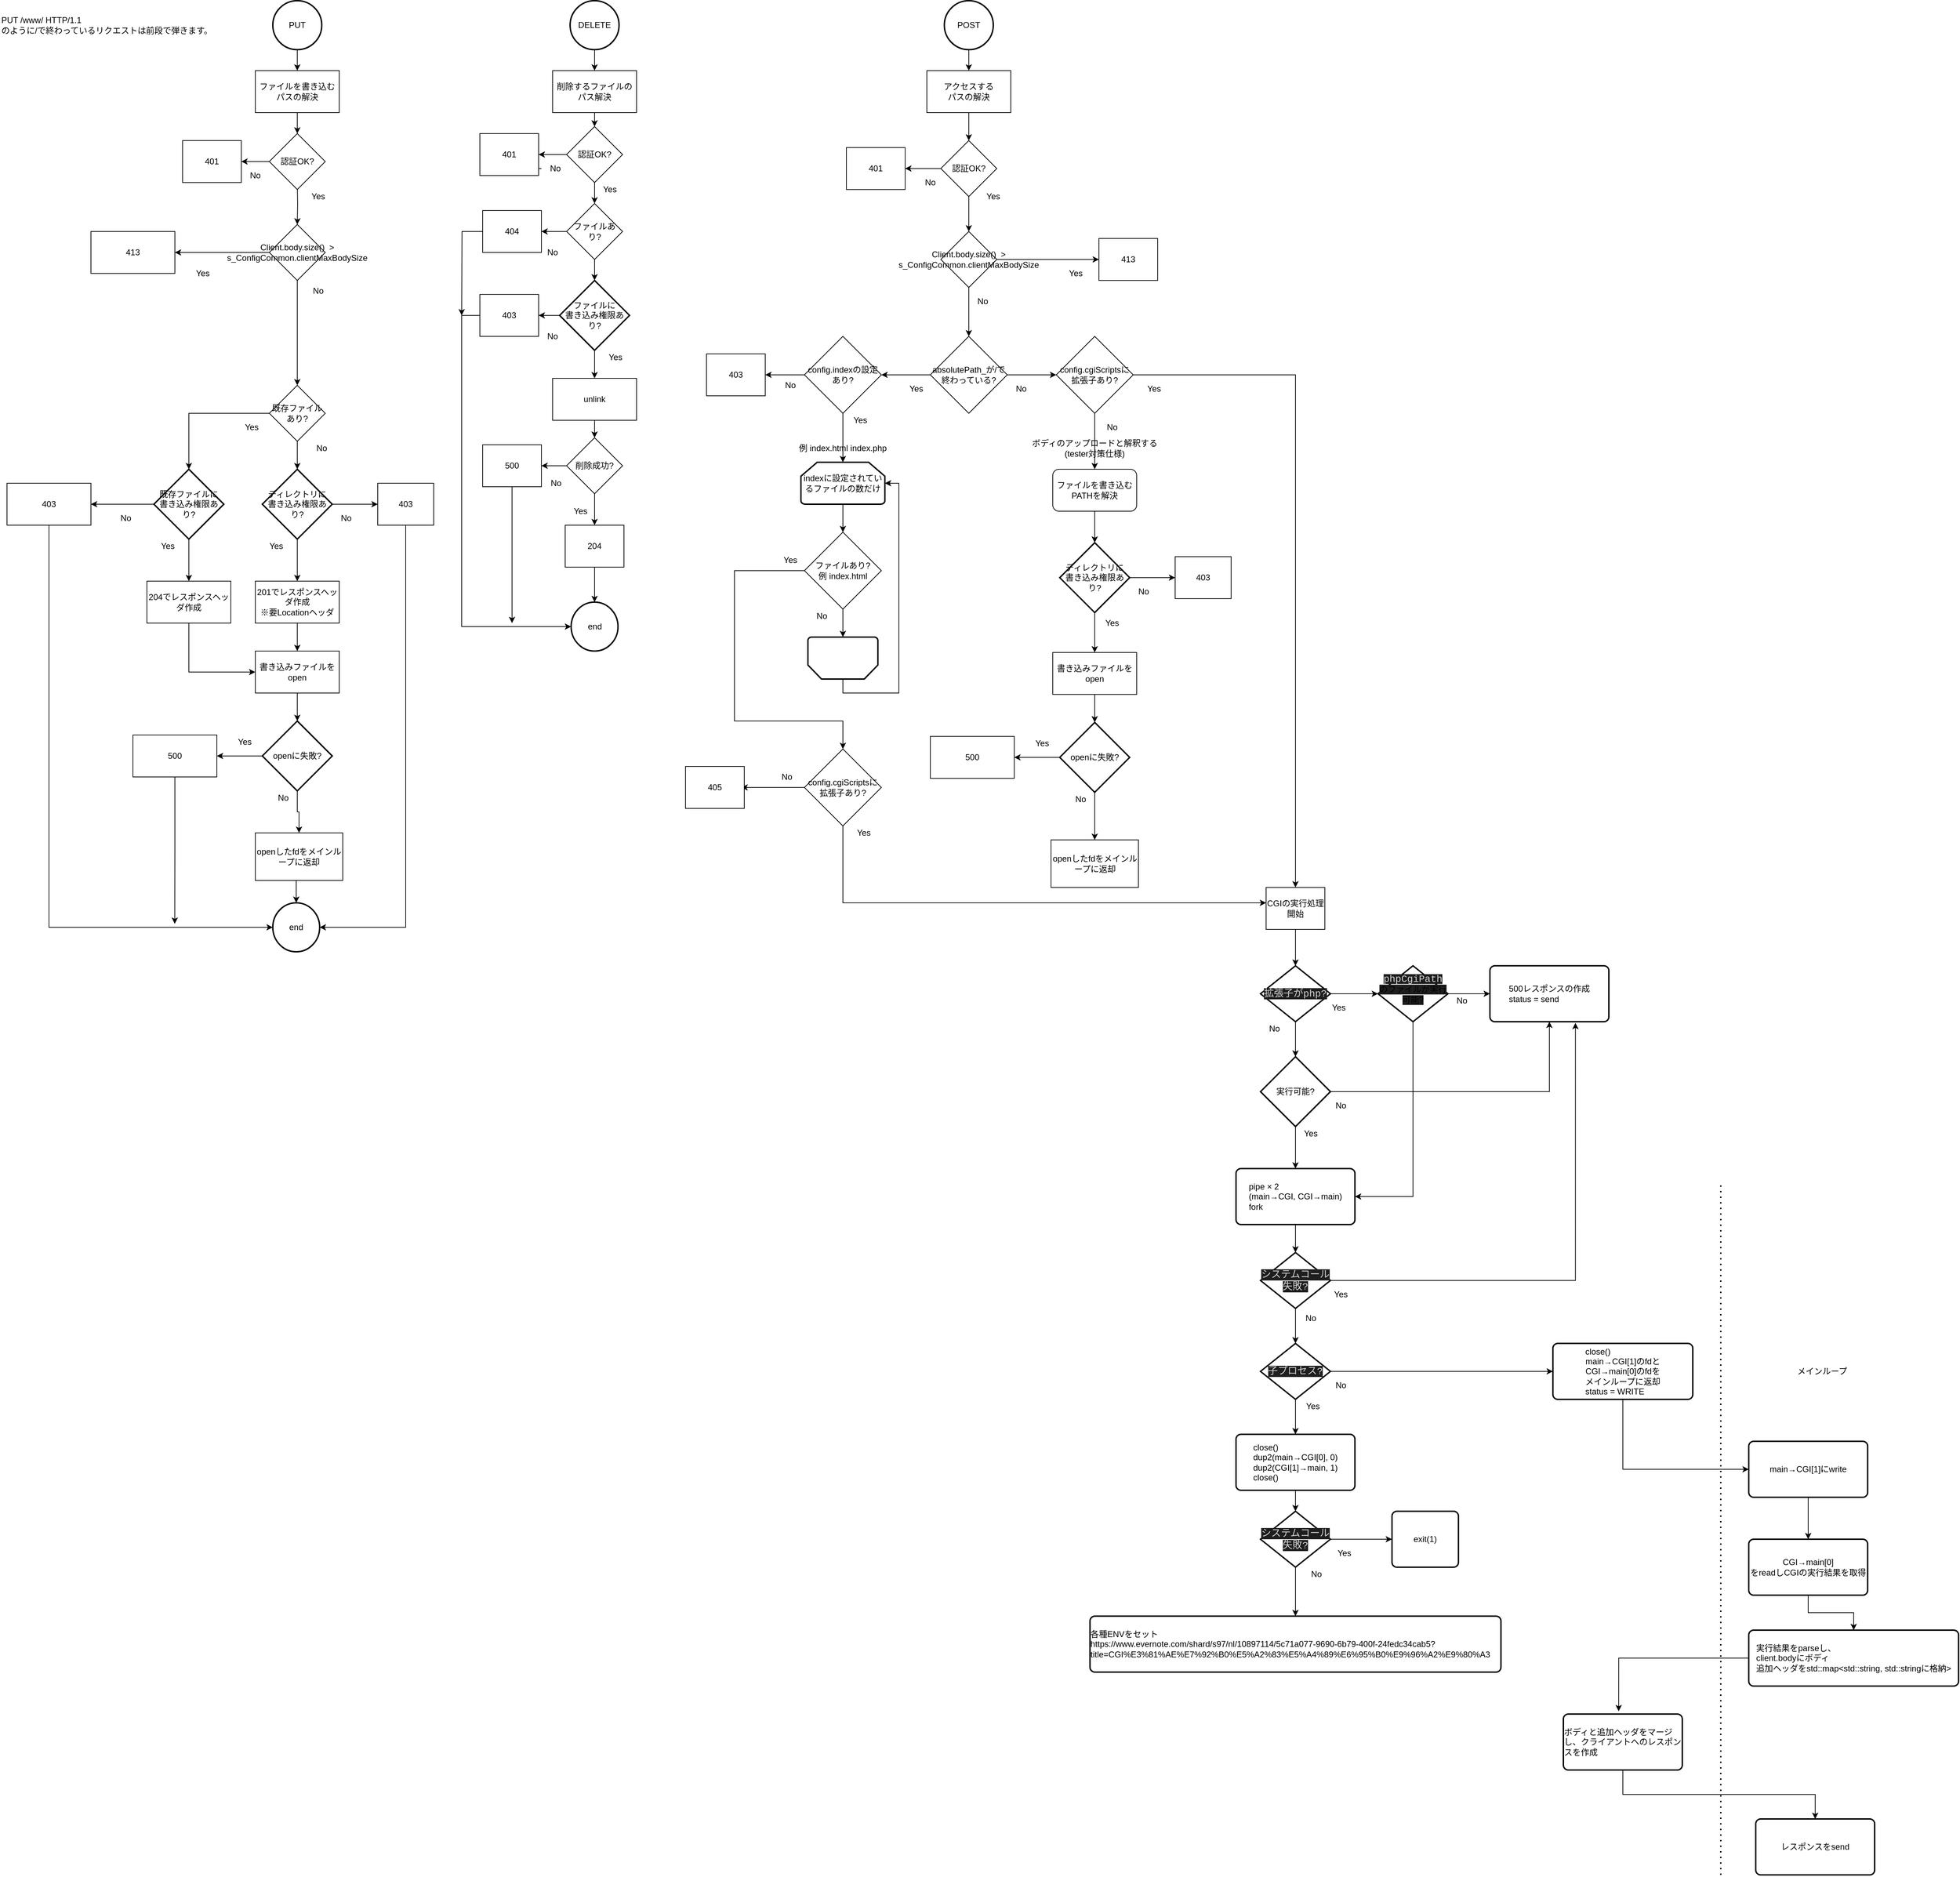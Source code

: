 <mxfile>
    <diagram id="eWRwJyF0dD2BdIuDrHBP" name="ページ1">
        <mxGraphModel dx="333" dy="596" grid="1" gridSize="10" guides="1" tooltips="1" connect="1" arrows="1" fold="1" page="1" pageScale="1" pageWidth="827" pageHeight="1169" math="0" shadow="0">
            <root>
                <mxCell id="0"/>
                <mxCell id="1" parent="0"/>
                <mxCell id="9" style="edgeStyle=orthogonalEdgeStyle;rounded=0;orthogonalLoop=1;jettySize=auto;html=1;exitX=0.5;exitY=1;exitDx=0;exitDy=0;exitPerimeter=0;entryX=0.5;entryY=0;entryDx=0;entryDy=0;" parent="1" source="3" target="4" edge="1">
                    <mxGeometry relative="1" as="geometry"/>
                </mxCell>
                <mxCell id="3" value="PUT" style="strokeWidth=2;html=1;shape=mxgraph.flowchart.start_2;whiteSpace=wrap;" parent="1" vertex="1">
                    <mxGeometry x="1270" y="10" width="70" height="70" as="geometry"/>
                </mxCell>
                <mxCell id="8" style="edgeStyle=orthogonalEdgeStyle;rounded=0;orthogonalLoop=1;jettySize=auto;html=1;exitX=0.5;exitY=1;exitDx=0;exitDy=0;entryX=0.5;entryY=0;entryDx=0;entryDy=0;" parent="1" target="229" edge="1">
                    <mxGeometry relative="1" as="geometry">
                        <mxPoint x="1305" y="270" as="sourcePoint"/>
                    </mxGeometry>
                </mxCell>
                <mxCell id="82" style="edgeStyle=orthogonalEdgeStyle;rounded=0;orthogonalLoop=1;jettySize=auto;html=1;exitX=0.5;exitY=1;exitDx=0;exitDy=0;entryX=0.5;entryY=0;entryDx=0;entryDy=0;" parent="1" source="4" target="81" edge="1">
                    <mxGeometry relative="1" as="geometry"/>
                </mxCell>
                <mxCell id="4" value="ファイルを書き込むパスの解決" style="rounded=0;whiteSpace=wrap;html=1;" parent="1" vertex="1">
                    <mxGeometry x="1245" y="110" width="120" height="60" as="geometry"/>
                </mxCell>
                <mxCell id="7" style="edgeStyle=orthogonalEdgeStyle;rounded=0;orthogonalLoop=1;jettySize=auto;html=1;exitX=0;exitY=0.5;exitDx=0;exitDy=0;" parent="1" source="5" target="6" edge="1">
                    <mxGeometry relative="1" as="geometry"/>
                </mxCell>
                <mxCell id="20" style="edgeStyle=orthogonalEdgeStyle;rounded=0;orthogonalLoop=1;jettySize=auto;html=1;exitX=0.5;exitY=1;exitDx=0;exitDy=0;entryX=0.5;entryY=0;entryDx=0;entryDy=0;" parent="1" source="5" edge="1">
                    <mxGeometry relative="1" as="geometry">
                        <mxPoint x="1305" y="680" as="targetPoint"/>
                    </mxGeometry>
                </mxCell>
                <mxCell id="5" value="既存ファイルあり?" style="rhombus;whiteSpace=wrap;html=1;" parent="1" vertex="1">
                    <mxGeometry x="1265" y="560" width="80" height="80" as="geometry"/>
                </mxCell>
                <mxCell id="13" style="edgeStyle=orthogonalEdgeStyle;rounded=0;orthogonalLoop=1;jettySize=auto;html=1;exitX=0;exitY=0.5;exitDx=0;exitDy=0;exitPerimeter=0;entryX=1;entryY=0.5;entryDx=0;entryDy=0;" parent="1" source="6" target="12" edge="1">
                    <mxGeometry relative="1" as="geometry"/>
                </mxCell>
                <mxCell id="18" style="edgeStyle=orthogonalEdgeStyle;rounded=0;orthogonalLoop=1;jettySize=auto;html=1;exitX=0.5;exitY=1;exitDx=0;exitDy=0;exitPerimeter=0;entryX=0.5;entryY=0;entryDx=0;entryDy=0;" parent="1" source="6" target="16" edge="1">
                    <mxGeometry relative="1" as="geometry"/>
                </mxCell>
                <mxCell id="6" value="既存ファイルに&lt;br&gt;書き込み権限あり?" style="strokeWidth=2;html=1;shape=mxgraph.flowchart.decision;whiteSpace=wrap;" parent="1" vertex="1">
                    <mxGeometry x="1100" y="680" width="100" height="100" as="geometry"/>
                </mxCell>
                <mxCell id="10" value="Yes" style="text;html=1;strokeColor=none;fillColor=none;align=center;verticalAlign=middle;whiteSpace=wrap;rounded=0;" parent="1" vertex="1">
                    <mxGeometry x="1220" y="610" width="40" height="20" as="geometry"/>
                </mxCell>
                <mxCell id="11" value="No" style="text;html=1;strokeColor=none;fillColor=none;align=center;verticalAlign=middle;whiteSpace=wrap;rounded=0;" parent="1" vertex="1">
                    <mxGeometry x="1040" y="740" width="40" height="20" as="geometry"/>
                </mxCell>
                <mxCell id="38" style="edgeStyle=orthogonalEdgeStyle;rounded=0;orthogonalLoop=1;jettySize=auto;html=1;exitX=0.5;exitY=1;exitDx=0;exitDy=0;entryX=0;entryY=0.5;entryDx=0;entryDy=0;entryPerimeter=0;" parent="1" source="12" target="34" edge="1">
                    <mxGeometry relative="1" as="geometry"/>
                </mxCell>
                <mxCell id="12" value="403" style="rounded=0;whiteSpace=wrap;html=1;" parent="1" vertex="1">
                    <mxGeometry x="890" y="700" width="120" height="60" as="geometry"/>
                </mxCell>
                <mxCell id="14" value="Yes" style="text;html=1;strokeColor=none;fillColor=none;align=center;verticalAlign=middle;whiteSpace=wrap;rounded=0;" parent="1" vertex="1">
                    <mxGeometry x="1100" y="780" width="40" height="20" as="geometry"/>
                </mxCell>
                <mxCell id="15" value="No" style="text;html=1;strokeColor=none;fillColor=none;align=center;verticalAlign=middle;whiteSpace=wrap;rounded=0;" parent="1" vertex="1">
                    <mxGeometry x="1320" y="640" width="40" height="20" as="geometry"/>
                </mxCell>
                <mxCell id="31" style="edgeStyle=orthogonalEdgeStyle;rounded=0;orthogonalLoop=1;jettySize=auto;html=1;exitX=0.5;exitY=1;exitDx=0;exitDy=0;entryX=0;entryY=0.5;entryDx=0;entryDy=0;" parent="1" source="16" target="29" edge="1">
                    <mxGeometry relative="1" as="geometry"/>
                </mxCell>
                <mxCell id="16" value="204でレスポンスヘッダ作成" style="rounded=0;whiteSpace=wrap;html=1;" parent="1" vertex="1">
                    <mxGeometry x="1090" y="840" width="120" height="60" as="geometry"/>
                </mxCell>
                <mxCell id="23" style="edgeStyle=orthogonalEdgeStyle;rounded=0;orthogonalLoop=1;jettySize=auto;html=1;exitX=1;exitY=0.5;exitDx=0;exitDy=0;exitPerimeter=0;entryX=0;entryY=0.5;entryDx=0;entryDy=0;" parent="1" source="21" target="22" edge="1">
                    <mxGeometry relative="1" as="geometry"/>
                </mxCell>
                <mxCell id="28" style="edgeStyle=orthogonalEdgeStyle;rounded=0;orthogonalLoop=1;jettySize=auto;html=1;exitX=0.5;exitY=1;exitDx=0;exitDy=0;exitPerimeter=0;entryX=0.5;entryY=0;entryDx=0;entryDy=0;" parent="1" source="21" target="26" edge="1">
                    <mxGeometry relative="1" as="geometry"/>
                </mxCell>
                <mxCell id="21" value="ディレクトリに&lt;br&gt;書き込み権限あり?" style="strokeWidth=2;html=1;shape=mxgraph.flowchart.decision;whiteSpace=wrap;" parent="1" vertex="1">
                    <mxGeometry x="1255" y="680" width="100" height="100" as="geometry"/>
                </mxCell>
                <mxCell id="39" style="edgeStyle=orthogonalEdgeStyle;rounded=0;orthogonalLoop=1;jettySize=auto;html=1;exitX=0.5;exitY=1;exitDx=0;exitDy=0;entryX=1;entryY=0.5;entryDx=0;entryDy=0;entryPerimeter=0;" parent="1" source="22" target="34" edge="1">
                    <mxGeometry relative="1" as="geometry"/>
                </mxCell>
                <mxCell id="22" value="403" style="rounded=0;whiteSpace=wrap;html=1;" parent="1" vertex="1">
                    <mxGeometry x="1420" y="700" width="80" height="60" as="geometry"/>
                </mxCell>
                <mxCell id="24" value="No" style="text;html=1;strokeColor=none;fillColor=none;align=center;verticalAlign=middle;whiteSpace=wrap;rounded=0;" parent="1" vertex="1">
                    <mxGeometry x="1355" y="740" width="40" height="20" as="geometry"/>
                </mxCell>
                <mxCell id="25" value="Yes" style="text;html=1;strokeColor=none;fillColor=none;align=center;verticalAlign=middle;whiteSpace=wrap;rounded=0;" parent="1" vertex="1">
                    <mxGeometry x="1255" y="780" width="40" height="20" as="geometry"/>
                </mxCell>
                <mxCell id="30" style="edgeStyle=orthogonalEdgeStyle;rounded=0;orthogonalLoop=1;jettySize=auto;html=1;exitX=0.5;exitY=1;exitDx=0;exitDy=0;entryX=0.5;entryY=0;entryDx=0;entryDy=0;" parent="1" source="26" target="29" edge="1">
                    <mxGeometry relative="1" as="geometry"/>
                </mxCell>
                <mxCell id="26" value="201でレスポンスヘッダ作成&lt;br&gt;※要Locationヘッダ" style="rounded=0;whiteSpace=wrap;html=1;" parent="1" vertex="1">
                    <mxGeometry x="1245" y="840" width="120" height="60" as="geometry"/>
                </mxCell>
                <mxCell id="41" style="edgeStyle=orthogonalEdgeStyle;rounded=0;orthogonalLoop=1;jettySize=auto;html=1;exitX=0.5;exitY=1;exitDx=0;exitDy=0;entryX=0.5;entryY=0;entryDx=0;entryDy=0;entryPerimeter=0;" parent="1" source="29" target="40" edge="1">
                    <mxGeometry relative="1" as="geometry"/>
                </mxCell>
                <mxCell id="29" value="書き込みファイルをopen" style="rounded=0;whiteSpace=wrap;html=1;" parent="1" vertex="1">
                    <mxGeometry x="1245" y="940" width="120" height="60" as="geometry"/>
                </mxCell>
                <mxCell id="37" style="edgeStyle=orthogonalEdgeStyle;rounded=0;orthogonalLoop=1;jettySize=auto;html=1;exitX=0.5;exitY=1;exitDx=0;exitDy=0;entryX=0.5;entryY=0;entryDx=0;entryDy=0;entryPerimeter=0;" parent="1" source="32" target="34" edge="1">
                    <mxGeometry relative="1" as="geometry"/>
                </mxCell>
                <mxCell id="32" value="openしたfdをメインループに返却" style="rounded=0;whiteSpace=wrap;html=1;" parent="1" vertex="1">
                    <mxGeometry x="1245" y="1200" width="125" height="68" as="geometry"/>
                </mxCell>
                <mxCell id="34" value="end" style="strokeWidth=2;html=1;shape=mxgraph.flowchart.start_2;whiteSpace=wrap;" parent="1" vertex="1">
                    <mxGeometry x="1270" y="1300" width="67" height="70" as="geometry"/>
                </mxCell>
                <mxCell id="44" style="edgeStyle=orthogonalEdgeStyle;rounded=0;orthogonalLoop=1;jettySize=auto;html=1;exitX=0;exitY=0.5;exitDx=0;exitDy=0;exitPerimeter=0;entryX=1;entryY=0.5;entryDx=0;entryDy=0;" parent="1" source="40" target="43" edge="1">
                    <mxGeometry relative="1" as="geometry"/>
                </mxCell>
                <mxCell id="46" style="edgeStyle=orthogonalEdgeStyle;rounded=0;orthogonalLoop=1;jettySize=auto;html=1;exitX=0.5;exitY=1;exitDx=0;exitDy=0;exitPerimeter=0;entryX=0.5;entryY=0;entryDx=0;entryDy=0;" parent="1" source="40" target="32" edge="1">
                    <mxGeometry relative="1" as="geometry"/>
                </mxCell>
                <mxCell id="40" value="openに失敗?" style="strokeWidth=2;html=1;shape=mxgraph.flowchart.decision;whiteSpace=wrap;" parent="1" vertex="1">
                    <mxGeometry x="1255" y="1040" width="100" height="100" as="geometry"/>
                </mxCell>
                <mxCell id="42" value="Yes" style="text;html=1;strokeColor=none;fillColor=none;align=center;verticalAlign=middle;whiteSpace=wrap;rounded=0;" parent="1" vertex="1">
                    <mxGeometry x="1210" y="1060" width="40" height="20" as="geometry"/>
                </mxCell>
                <mxCell id="45" style="edgeStyle=orthogonalEdgeStyle;rounded=0;orthogonalLoop=1;jettySize=auto;html=1;exitX=0.5;exitY=1;exitDx=0;exitDy=0;" parent="1" source="43" edge="1">
                    <mxGeometry relative="1" as="geometry">
                        <mxPoint x="1129.833" y="1330" as="targetPoint"/>
                    </mxGeometry>
                </mxCell>
                <mxCell id="43" value="500" style="rounded=0;whiteSpace=wrap;html=1;" parent="1" vertex="1">
                    <mxGeometry x="1070" y="1060" width="120" height="60" as="geometry"/>
                </mxCell>
                <mxCell id="47" value="No" style="text;html=1;strokeColor=none;fillColor=none;align=center;verticalAlign=middle;whiteSpace=wrap;rounded=0;" parent="1" vertex="1">
                    <mxGeometry x="1265" y="1140" width="40" height="20" as="geometry"/>
                </mxCell>
                <mxCell id="48" value="PUT /www/ HTTP/1.1&lt;br&gt;のように/で終わっているリクエストは前段で弾きます。" style="text;html=1;strokeColor=none;fillColor=none;align=left;verticalAlign=middle;whiteSpace=wrap;rounded=0;" parent="1" vertex="1">
                    <mxGeometry x="880" y="10" width="320" height="70" as="geometry"/>
                </mxCell>
                <mxCell id="51" style="edgeStyle=orthogonalEdgeStyle;rounded=0;orthogonalLoop=1;jettySize=auto;html=1;exitX=0.5;exitY=1;exitDx=0;exitDy=0;exitPerimeter=0;entryX=0.5;entryY=0;entryDx=0;entryDy=0;" parent="1" source="49" target="50" edge="1">
                    <mxGeometry relative="1" as="geometry"/>
                </mxCell>
                <mxCell id="49" value="DELETE" style="strokeWidth=2;html=1;shape=mxgraph.flowchart.start_2;whiteSpace=wrap;" parent="1" vertex="1">
                    <mxGeometry x="1695" y="10" width="70" height="70" as="geometry"/>
                </mxCell>
                <mxCell id="56" style="edgeStyle=orthogonalEdgeStyle;rounded=0;orthogonalLoop=1;jettySize=auto;html=1;exitX=0.5;exitY=1;exitDx=0;exitDy=0;entryX=0.5;entryY=0;entryDx=0;entryDy=0;" parent="1" target="52" edge="1">
                    <mxGeometry relative="1" as="geometry">
                        <mxPoint x="1730" y="270" as="sourcePoint"/>
                    </mxGeometry>
                </mxCell>
                <mxCell id="86" style="edgeStyle=orthogonalEdgeStyle;rounded=0;orthogonalLoop=1;jettySize=auto;html=1;exitX=0.5;exitY=1;exitDx=0;exitDy=0;entryX=0.5;entryY=0;entryDx=0;entryDy=0;" parent="1" source="50" target="84" edge="1">
                    <mxGeometry relative="1" as="geometry"/>
                </mxCell>
                <mxCell id="50" value="削除するファイルのパス解決" style="rounded=0;whiteSpace=wrap;html=1;" parent="1" vertex="1">
                    <mxGeometry x="1670" y="110" width="120" height="60" as="geometry"/>
                </mxCell>
                <mxCell id="55" style="edgeStyle=orthogonalEdgeStyle;rounded=0;orthogonalLoop=1;jettySize=auto;html=1;exitX=0;exitY=0.5;exitDx=0;exitDy=0;entryX=1;entryY=0.5;entryDx=0;entryDy=0;" parent="1" source="52" target="54" edge="1">
                    <mxGeometry relative="1" as="geometry"/>
                </mxCell>
                <mxCell id="61" style="edgeStyle=orthogonalEdgeStyle;rounded=0;orthogonalLoop=1;jettySize=auto;html=1;exitX=0.5;exitY=1;exitDx=0;exitDy=0;entryX=0.5;entryY=0;entryDx=0;entryDy=0;entryPerimeter=0;" parent="1" source="52" target="57" edge="1">
                    <mxGeometry relative="1" as="geometry"/>
                </mxCell>
                <mxCell id="52" value="ファイルあり?" style="rhombus;whiteSpace=wrap;html=1;" parent="1" vertex="1">
                    <mxGeometry x="1690" y="300" width="80" height="80" as="geometry"/>
                </mxCell>
                <mxCell id="53" value="No" style="text;html=1;strokeColor=none;fillColor=none;align=center;verticalAlign=middle;whiteSpace=wrap;rounded=0;" parent="1" vertex="1">
                    <mxGeometry x="1650" y="360" width="40" height="20" as="geometry"/>
                </mxCell>
                <mxCell id="80" style="edgeStyle=orthogonalEdgeStyle;rounded=0;orthogonalLoop=1;jettySize=auto;html=1;exitX=0;exitY=0.5;exitDx=0;exitDy=0;" parent="1" source="54" edge="1">
                    <mxGeometry relative="1" as="geometry">
                        <mxPoint x="1540" y="460" as="targetPoint"/>
                    </mxGeometry>
                </mxCell>
                <mxCell id="54" value="404" style="rounded=0;whiteSpace=wrap;html=1;" parent="1" vertex="1">
                    <mxGeometry x="1570" y="310" width="84" height="60" as="geometry"/>
                </mxCell>
                <mxCell id="60" style="edgeStyle=orthogonalEdgeStyle;rounded=0;orthogonalLoop=1;jettySize=auto;html=1;exitX=0;exitY=0.5;exitDx=0;exitDy=0;exitPerimeter=0;entryX=1;entryY=0.5;entryDx=0;entryDy=0;" parent="1" source="57" target="59" edge="1">
                    <mxGeometry relative="1" as="geometry"/>
                </mxCell>
                <mxCell id="63" style="edgeStyle=orthogonalEdgeStyle;rounded=0;orthogonalLoop=1;jettySize=auto;html=1;exitX=0.5;exitY=1;exitDx=0;exitDy=0;exitPerimeter=0;entryX=0.5;entryY=0;entryDx=0;entryDy=0;" parent="1" source="57" target="62" edge="1">
                    <mxGeometry relative="1" as="geometry"/>
                </mxCell>
                <mxCell id="57" value="ファイルに&lt;br&gt;書き込み権限あり?" style="strokeWidth=2;html=1;shape=mxgraph.flowchart.decision;whiteSpace=wrap;" parent="1" vertex="1">
                    <mxGeometry x="1680" y="410" width="100" height="100" as="geometry"/>
                </mxCell>
                <mxCell id="58" value="No" style="text;html=1;strokeColor=none;fillColor=none;align=center;verticalAlign=middle;whiteSpace=wrap;rounded=0;" parent="1" vertex="1">
                    <mxGeometry x="1650" y="480" width="40" height="20" as="geometry"/>
                </mxCell>
                <mxCell id="77" style="edgeStyle=orthogonalEdgeStyle;rounded=0;orthogonalLoop=1;jettySize=auto;html=1;exitX=0;exitY=0.5;exitDx=0;exitDy=0;entryX=0;entryY=0.5;entryDx=0;entryDy=0;entryPerimeter=0;" parent="1" source="59" target="76" edge="1">
                    <mxGeometry relative="1" as="geometry">
                        <Array as="points">
                            <mxPoint x="1540" y="460"/>
                            <mxPoint x="1540" y="905"/>
                        </Array>
                    </mxGeometry>
                </mxCell>
                <mxCell id="59" value="403" style="rounded=0;whiteSpace=wrap;html=1;" parent="1" vertex="1">
                    <mxGeometry x="1566" y="430" width="84" height="60" as="geometry"/>
                </mxCell>
                <mxCell id="71" style="edgeStyle=orthogonalEdgeStyle;rounded=0;orthogonalLoop=1;jettySize=auto;html=1;exitX=0.5;exitY=1;exitDx=0;exitDy=0;entryX=0.5;entryY=0;entryDx=0;entryDy=0;" parent="1" source="62" target="64" edge="1">
                    <mxGeometry relative="1" as="geometry"/>
                </mxCell>
                <mxCell id="62" value="unlink" style="rounded=0;whiteSpace=wrap;html=1;" parent="1" vertex="1">
                    <mxGeometry x="1670" y="550" width="120" height="60" as="geometry"/>
                </mxCell>
                <mxCell id="73" style="edgeStyle=orthogonalEdgeStyle;rounded=0;orthogonalLoop=1;jettySize=auto;html=1;exitX=0.5;exitY=1;exitDx=0;exitDy=0;entryX=0.5;entryY=0;entryDx=0;entryDy=0;" parent="1" source="64" target="72" edge="1">
                    <mxGeometry relative="1" as="geometry"/>
                </mxCell>
                <mxCell id="75" style="edgeStyle=orthogonalEdgeStyle;rounded=0;orthogonalLoop=1;jettySize=auto;html=1;exitX=0;exitY=0.5;exitDx=0;exitDy=0;entryX=1;entryY=0.5;entryDx=0;entryDy=0;" parent="1" source="64" target="67" edge="1">
                    <mxGeometry relative="1" as="geometry"/>
                </mxCell>
                <mxCell id="64" value="削除成功?" style="rhombus;whiteSpace=wrap;html=1;" parent="1" vertex="1">
                    <mxGeometry x="1690" y="635" width="80" height="80" as="geometry"/>
                </mxCell>
                <mxCell id="65" value="Yes" style="text;html=1;strokeColor=none;fillColor=none;align=center;verticalAlign=middle;whiteSpace=wrap;rounded=0;" parent="1" vertex="1">
                    <mxGeometry x="1690" y="730" width="40" height="20" as="geometry"/>
                </mxCell>
                <mxCell id="66" value="No" style="text;html=1;strokeColor=none;fillColor=none;align=center;verticalAlign=middle;whiteSpace=wrap;rounded=0;" parent="1" vertex="1">
                    <mxGeometry x="1655" y="690" width="40" height="20" as="geometry"/>
                </mxCell>
                <mxCell id="78" style="edgeStyle=orthogonalEdgeStyle;rounded=0;orthogonalLoop=1;jettySize=auto;html=1;exitX=0.5;exitY=1;exitDx=0;exitDy=0;" parent="1" source="67" edge="1">
                    <mxGeometry relative="1" as="geometry">
                        <mxPoint x="1612" y="900" as="targetPoint"/>
                    </mxGeometry>
                </mxCell>
                <mxCell id="67" value="500" style="rounded=0;whiteSpace=wrap;html=1;" parent="1" vertex="1">
                    <mxGeometry x="1570" y="645" width="84" height="60" as="geometry"/>
                </mxCell>
                <mxCell id="79" style="edgeStyle=orthogonalEdgeStyle;rounded=0;orthogonalLoop=1;jettySize=auto;html=1;exitX=0.5;exitY=1;exitDx=0;exitDy=0;entryX=0.5;entryY=0;entryDx=0;entryDy=0;entryPerimeter=0;" parent="1" source="72" target="76" edge="1">
                    <mxGeometry relative="1" as="geometry"/>
                </mxCell>
                <mxCell id="72" value="204" style="rounded=0;whiteSpace=wrap;html=1;" parent="1" vertex="1">
                    <mxGeometry x="1688" y="760" width="84" height="60" as="geometry"/>
                </mxCell>
                <mxCell id="76" value="end" style="strokeWidth=2;html=1;shape=mxgraph.flowchart.start_2;whiteSpace=wrap;" parent="1" vertex="1">
                    <mxGeometry x="1696.5" y="870" width="67" height="70" as="geometry"/>
                </mxCell>
                <mxCell id="93" style="edgeStyle=orthogonalEdgeStyle;rounded=0;orthogonalLoop=1;jettySize=auto;html=1;exitX=0;exitY=0.5;exitDx=0;exitDy=0;entryX=1;entryY=0.5;entryDx=0;entryDy=0;" parent="1" source="81" target="92" edge="1">
                    <mxGeometry relative="1" as="geometry"/>
                </mxCell>
                <mxCell id="81" value="認証OK?" style="rhombus;whiteSpace=wrap;html=1;" parent="1" vertex="1">
                    <mxGeometry x="1265" y="200" width="80" height="80" as="geometry"/>
                </mxCell>
                <mxCell id="83" value="Yes" style="text;html=1;strokeColor=none;fillColor=none;align=center;verticalAlign=middle;whiteSpace=wrap;rounded=0;" parent="1" vertex="1">
                    <mxGeometry x="1315" y="280" width="40" height="20" as="geometry"/>
                </mxCell>
                <mxCell id="91" style="edgeStyle=orthogonalEdgeStyle;rounded=0;orthogonalLoop=1;jettySize=auto;html=1;exitX=0;exitY=0.5;exitDx=0;exitDy=0;entryX=1;entryY=0.5;entryDx=0;entryDy=0;" parent="1" source="84" target="90" edge="1">
                    <mxGeometry relative="1" as="geometry"/>
                </mxCell>
                <mxCell id="84" value="認証OK?" style="rhombus;whiteSpace=wrap;html=1;" parent="1" vertex="1">
                    <mxGeometry x="1690" y="190" width="80" height="80" as="geometry"/>
                </mxCell>
                <mxCell id="87" value="Yes" style="text;html=1;strokeColor=none;fillColor=none;align=center;verticalAlign=middle;whiteSpace=wrap;rounded=0;" parent="1" vertex="1">
                    <mxGeometry x="1732" y="270" width="40" height="20" as="geometry"/>
                </mxCell>
                <mxCell id="88" value="No" style="text;html=1;strokeColor=none;fillColor=none;align=center;verticalAlign=middle;whiteSpace=wrap;rounded=0;" parent="1" vertex="1">
                    <mxGeometry x="1225" y="250" width="40" height="20" as="geometry"/>
                </mxCell>
                <mxCell id="107" value="" style="edgeStyle=orthogonalEdgeStyle;rounded=0;orthogonalLoop=1;jettySize=auto;html=1;" parent="1" source="89" target="90" edge="1">
                    <mxGeometry relative="1" as="geometry"/>
                </mxCell>
                <mxCell id="89" value="No" style="text;html=1;strokeColor=none;fillColor=none;align=center;verticalAlign=middle;whiteSpace=wrap;rounded=0;" parent="1" vertex="1">
                    <mxGeometry x="1654" y="240" width="40" height="20" as="geometry"/>
                </mxCell>
                <mxCell id="90" value="401" style="rounded=0;whiteSpace=wrap;html=1;" parent="1" vertex="1">
                    <mxGeometry x="1566" y="200" width="84" height="60" as="geometry"/>
                </mxCell>
                <mxCell id="92" value="401" style="rounded=0;whiteSpace=wrap;html=1;" parent="1" vertex="1">
                    <mxGeometry x="1141" y="210" width="84" height="60" as="geometry"/>
                </mxCell>
                <mxCell id="97" style="edgeStyle=orthogonalEdgeStyle;rounded=0;orthogonalLoop=1;jettySize=auto;html=1;exitX=0.5;exitY=1;exitDx=0;exitDy=0;exitPerimeter=0;" parent="1" source="94" edge="1">
                    <mxGeometry relative="1" as="geometry">
                        <mxPoint x="2265" y="110" as="targetPoint"/>
                    </mxGeometry>
                </mxCell>
                <mxCell id="94" value="POST" style="strokeWidth=2;html=1;shape=mxgraph.flowchart.start_2;whiteSpace=wrap;" parent="1" vertex="1">
                    <mxGeometry x="2230" y="10" width="70" height="70" as="geometry"/>
                </mxCell>
                <mxCell id="115" style="edgeStyle=orthogonalEdgeStyle;rounded=0;orthogonalLoop=1;jettySize=auto;html=1;exitX=0;exitY=0.5;exitDx=0;exitDy=0;entryX=1;entryY=0.5;entryDx=0;entryDy=0;" parent="1" source="96" target="113" edge="1">
                    <mxGeometry relative="1" as="geometry"/>
                </mxCell>
                <mxCell id="144" style="edgeStyle=orthogonalEdgeStyle;rounded=0;orthogonalLoop=1;jettySize=auto;html=1;exitX=1;exitY=0.5;exitDx=0;exitDy=0;entryX=0;entryY=0.5;entryDx=0;entryDy=0;" parent="1" source="96" target="143" edge="1">
                    <mxGeometry relative="1" as="geometry"/>
                </mxCell>
                <mxCell id="96" value="absolutePath_が/で終わっている?" style="rhombus;whiteSpace=wrap;html=1;" parent="1" vertex="1">
                    <mxGeometry x="2210" y="490" width="110" height="110" as="geometry"/>
                </mxCell>
                <mxCell id="98" value="Yes" style="text;html=1;strokeColor=none;fillColor=none;align=center;verticalAlign=middle;whiteSpace=wrap;rounded=0;" parent="1" vertex="1">
                    <mxGeometry x="2170" y="555" width="40" height="20" as="geometry"/>
                </mxCell>
                <mxCell id="104" style="edgeStyle=orthogonalEdgeStyle;rounded=0;orthogonalLoop=1;jettySize=auto;html=1;exitX=0.5;exitY=1;exitDx=0;exitDy=0;entryX=0.5;entryY=0;entryDx=0;entryDy=0;" parent="1" source="102" target="103" edge="1">
                    <mxGeometry relative="1" as="geometry"/>
                </mxCell>
                <mxCell id="102" value="アクセスする&lt;br&gt;パスの解決" style="rounded=0;whiteSpace=wrap;html=1;" parent="1" vertex="1">
                    <mxGeometry x="2205" y="110" width="120" height="60" as="geometry"/>
                </mxCell>
                <mxCell id="109" style="edgeStyle=orthogonalEdgeStyle;rounded=0;orthogonalLoop=1;jettySize=auto;html=1;exitX=0;exitY=0.5;exitDx=0;exitDy=0;entryX=1;entryY=0.5;entryDx=0;entryDy=0;" parent="1" source="103" target="108" edge="1">
                    <mxGeometry relative="1" as="geometry"/>
                </mxCell>
                <mxCell id="110" style="edgeStyle=orthogonalEdgeStyle;rounded=0;orthogonalLoop=1;jettySize=auto;html=1;exitX=0.5;exitY=1;exitDx=0;exitDy=0;entryX=0.5;entryY=0;entryDx=0;entryDy=0;" parent="1" source="235" target="96" edge="1">
                    <mxGeometry relative="1" as="geometry"/>
                </mxCell>
                <mxCell id="103" value="認証OK?" style="rhombus;whiteSpace=wrap;html=1;" parent="1" vertex="1">
                    <mxGeometry x="2225" y="210" width="80" height="80" as="geometry"/>
                </mxCell>
                <mxCell id="105" value="Yes" style="text;html=1;strokeColor=none;fillColor=none;align=center;verticalAlign=middle;whiteSpace=wrap;rounded=0;" parent="1" vertex="1">
                    <mxGeometry x="2280" y="280" width="40" height="20" as="geometry"/>
                </mxCell>
                <mxCell id="106" value="No" style="text;html=1;strokeColor=none;fillColor=none;align=center;verticalAlign=middle;whiteSpace=wrap;rounded=0;" parent="1" vertex="1">
                    <mxGeometry x="2190" y="260" width="40" height="20" as="geometry"/>
                </mxCell>
                <mxCell id="108" value="401" style="rounded=0;whiteSpace=wrap;html=1;" parent="1" vertex="1">
                    <mxGeometry x="2090" y="220" width="84" height="60" as="geometry"/>
                </mxCell>
                <mxCell id="128" style="edgeStyle=orthogonalEdgeStyle;rounded=0;orthogonalLoop=1;jettySize=auto;html=1;exitX=0;exitY=0.5;exitDx=0;exitDy=0;entryX=0.5;entryY=0;entryDx=0;entryDy=0;" parent="1" source="111" target="129" edge="1">
                    <mxGeometry relative="1" as="geometry">
                        <Array as="points">
                            <mxPoint x="1930" y="825"/>
                            <mxPoint x="1930" y="1040"/>
                            <mxPoint x="2085" y="1040"/>
                        </Array>
                    </mxGeometry>
                </mxCell>
                <mxCell id="139" style="edgeStyle=orthogonalEdgeStyle;rounded=0;orthogonalLoop=1;jettySize=auto;html=1;exitX=0.5;exitY=1;exitDx=0;exitDy=0;entryX=0.5;entryY=1;entryDx=0;entryDy=0;entryPerimeter=0;" parent="1" source="111" target="138" edge="1">
                    <mxGeometry relative="1" as="geometry"/>
                </mxCell>
                <mxCell id="111" value="ファイルあり?&lt;br&gt;例 index.html" style="rhombus;whiteSpace=wrap;html=1;" parent="1" vertex="1">
                    <mxGeometry x="2030" y="770" width="110" height="110" as="geometry"/>
                </mxCell>
                <mxCell id="119" style="edgeStyle=orthogonalEdgeStyle;rounded=0;orthogonalLoop=1;jettySize=auto;html=1;exitX=0;exitY=0.5;exitDx=0;exitDy=0;entryX=1;entryY=0.5;entryDx=0;entryDy=0;" parent="1" source="113" target="116" edge="1">
                    <mxGeometry relative="1" as="geometry"/>
                </mxCell>
                <mxCell id="123" style="edgeStyle=orthogonalEdgeStyle;rounded=0;orthogonalLoop=1;jettySize=auto;html=1;exitX=0.5;exitY=1;exitDx=0;exitDy=0;" parent="1" source="113" edge="1">
                    <mxGeometry relative="1" as="geometry">
                        <mxPoint x="2085" y="670" as="targetPoint"/>
                    </mxGeometry>
                </mxCell>
                <mxCell id="113" value="config.indexの設定あり?" style="rhombus;whiteSpace=wrap;html=1;" parent="1" vertex="1">
                    <mxGeometry x="2030" y="490" width="110" height="110" as="geometry"/>
                </mxCell>
                <mxCell id="116" value="403" style="rounded=0;whiteSpace=wrap;html=1;" parent="1" vertex="1">
                    <mxGeometry x="1890" y="515" width="84" height="60" as="geometry"/>
                </mxCell>
                <mxCell id="118" value="No" style="text;html=1;strokeColor=none;fillColor=none;align=center;verticalAlign=middle;whiteSpace=wrap;rounded=0;" parent="1" vertex="1">
                    <mxGeometry x="1990" y="550" width="40" height="20" as="geometry"/>
                </mxCell>
                <mxCell id="121" value="Yes" style="text;html=1;strokeColor=none;fillColor=none;align=center;verticalAlign=middle;whiteSpace=wrap;rounded=0;" parent="1" vertex="1">
                    <mxGeometry x="2090" y="600" width="40" height="20" as="geometry"/>
                </mxCell>
                <mxCell id="122" value="Yes" style="text;html=1;strokeColor=none;fillColor=none;align=center;verticalAlign=middle;whiteSpace=wrap;rounded=0;" parent="1" vertex="1">
                    <mxGeometry x="1740" y="510" width="40" height="20" as="geometry"/>
                </mxCell>
                <mxCell id="125" style="edgeStyle=orthogonalEdgeStyle;rounded=0;orthogonalLoop=1;jettySize=auto;html=1;exitX=0.5;exitY=1;exitDx=0;exitDy=0;exitPerimeter=0;" parent="1" source="124" target="111" edge="1">
                    <mxGeometry relative="1" as="geometry"/>
                </mxCell>
                <mxCell id="124" value="indexに設定されているファイルの数だけ" style="strokeWidth=2;html=1;shape=mxgraph.flowchart.loop_limit;whiteSpace=wrap;" parent="1" vertex="1">
                    <mxGeometry x="2025" y="670" width="120" height="60" as="geometry"/>
                </mxCell>
                <mxCell id="126" value="例 index.html index.php" style="text;html=1;strokeColor=none;fillColor=none;align=center;verticalAlign=middle;whiteSpace=wrap;rounded=0;" parent="1" vertex="1">
                    <mxGeometry x="1995" y="640" width="180" height="20" as="geometry"/>
                </mxCell>
                <mxCell id="127" value="No" style="text;html=1;strokeColor=none;fillColor=none;align=center;verticalAlign=middle;whiteSpace=wrap;rounded=0;" parent="1" vertex="1">
                    <mxGeometry x="2035" y="880" width="40" height="20" as="geometry"/>
                </mxCell>
                <mxCell id="132" style="edgeStyle=orthogonalEdgeStyle;rounded=0;orthogonalLoop=1;jettySize=auto;html=1;exitX=0;exitY=0.5;exitDx=0;exitDy=0;" parent="1" source="129" edge="1">
                    <mxGeometry relative="1" as="geometry">
                        <mxPoint x="1940" y="1135" as="targetPoint"/>
                    </mxGeometry>
                </mxCell>
                <mxCell id="167" style="edgeStyle=orthogonalEdgeStyle;rounded=0;orthogonalLoop=1;jettySize=auto;html=1;exitX=0.5;exitY=1;exitDx=0;exitDy=0;entryX=0;entryY=0.367;entryDx=0;entryDy=0;entryPerimeter=0;" parent="1" source="129" target="135" edge="1">
                    <mxGeometry relative="1" as="geometry">
                        <Array as="points">
                            <mxPoint x="2085" y="1300"/>
                        </Array>
                    </mxGeometry>
                </mxCell>
                <mxCell id="129" value="config.cgiScriptsに拡張子あり?" style="rhombus;whiteSpace=wrap;html=1;" parent="1" vertex="1">
                    <mxGeometry x="2030" y="1080" width="110" height="110" as="geometry"/>
                </mxCell>
                <mxCell id="131" value="No" style="text;html=1;strokeColor=none;fillColor=none;align=center;verticalAlign=middle;whiteSpace=wrap;rounded=0;" parent="1" vertex="1">
                    <mxGeometry x="1985" y="1110" width="40" height="20" as="geometry"/>
                </mxCell>
                <mxCell id="133" value="405" style="rounded=0;whiteSpace=wrap;html=1;" parent="1" vertex="1">
                    <mxGeometry x="1860" y="1105" width="84" height="60" as="geometry"/>
                </mxCell>
                <mxCell id="134" value="Yes" style="text;html=1;strokeColor=none;fillColor=none;align=center;verticalAlign=middle;whiteSpace=wrap;rounded=0;" parent="1" vertex="1">
                    <mxGeometry x="2095" y="1190" width="40" height="20" as="geometry"/>
                </mxCell>
                <mxCell id="178" style="edgeStyle=orthogonalEdgeStyle;rounded=0;orthogonalLoop=1;jettySize=auto;html=1;exitX=0.5;exitY=1;exitDx=0;exitDy=0;entryX=0.5;entryY=0;entryDx=0;entryDy=0;entryPerimeter=0;" parent="1" source="135" target="176" edge="1">
                    <mxGeometry relative="1" as="geometry"/>
                </mxCell>
                <mxCell id="135" value="CGIの実行処理開始" style="rounded=0;whiteSpace=wrap;html=1;" parent="1" vertex="1">
                    <mxGeometry x="2690" y="1278" width="84" height="60" as="geometry"/>
                </mxCell>
                <mxCell id="140" style="edgeStyle=orthogonalEdgeStyle;rounded=0;orthogonalLoop=1;jettySize=auto;html=1;exitX=0.5;exitY=0;exitDx=0;exitDy=0;exitPerimeter=0;entryX=1;entryY=0.5;entryDx=0;entryDy=0;entryPerimeter=0;" parent="1" source="138" target="124" edge="1">
                    <mxGeometry relative="1" as="geometry">
                        <Array as="points">
                            <mxPoint x="2085" y="1000"/>
                            <mxPoint x="2165" y="1000"/>
                            <mxPoint x="2165" y="700"/>
                        </Array>
                    </mxGeometry>
                </mxCell>
                <mxCell id="138" value="" style="strokeWidth=2;html=1;shape=mxgraph.flowchart.loop_limit;whiteSpace=wrap;rotation=-180;" parent="1" vertex="1">
                    <mxGeometry x="2035" y="920" width="100" height="60" as="geometry"/>
                </mxCell>
                <mxCell id="141" value="Yes" style="text;html=1;strokeColor=none;fillColor=none;align=center;verticalAlign=middle;whiteSpace=wrap;rounded=0;" parent="1" vertex="1">
                    <mxGeometry x="1990" y="800" width="40" height="20" as="geometry"/>
                </mxCell>
                <mxCell id="142" value="No" style="text;html=1;strokeColor=none;fillColor=none;align=center;verticalAlign=middle;whiteSpace=wrap;rounded=0;" parent="1" vertex="1">
                    <mxGeometry x="2320" y="555" width="40" height="20" as="geometry"/>
                </mxCell>
                <mxCell id="149" style="edgeStyle=orthogonalEdgeStyle;rounded=0;orthogonalLoop=1;jettySize=auto;html=1;exitX=0.5;exitY=1;exitDx=0;exitDy=0;entryX=0.5;entryY=0;entryDx=0;entryDy=0;" parent="1" source="143" edge="1">
                    <mxGeometry relative="1" as="geometry">
                        <mxPoint x="2445" y="680" as="targetPoint"/>
                    </mxGeometry>
                </mxCell>
                <mxCell id="170" style="edgeStyle=orthogonalEdgeStyle;rounded=0;orthogonalLoop=1;jettySize=auto;html=1;exitX=1;exitY=0.5;exitDx=0;exitDy=0;entryX=0.5;entryY=0;entryDx=0;entryDy=0;" parent="1" source="143" target="135" edge="1">
                    <mxGeometry relative="1" as="geometry"/>
                </mxCell>
                <mxCell id="143" value="config.cgiScriptsに拡張子あり?" style="rhombus;whiteSpace=wrap;html=1;" parent="1" vertex="1">
                    <mxGeometry x="2390" y="490" width="110" height="110" as="geometry"/>
                </mxCell>
                <mxCell id="145" value="Yes" style="text;html=1;strokeColor=none;fillColor=none;align=center;verticalAlign=middle;whiteSpace=wrap;rounded=0;" parent="1" vertex="1">
                    <mxGeometry x="2510" y="555" width="40" height="20" as="geometry"/>
                </mxCell>
                <mxCell id="146" value="No" style="text;html=1;strokeColor=none;fillColor=none;align=center;verticalAlign=middle;whiteSpace=wrap;rounded=0;" parent="1" vertex="1">
                    <mxGeometry x="2450" y="610" width="40" height="20" as="geometry"/>
                </mxCell>
                <mxCell id="147" value="ボディのアップロードと解釈する&lt;br&gt;(tester対策仕様)" style="text;html=1;strokeColor=none;fillColor=none;align=center;verticalAlign=middle;whiteSpace=wrap;rounded=0;" parent="1" vertex="1">
                    <mxGeometry x="2330" y="640" width="230" height="20" as="geometry"/>
                </mxCell>
                <mxCell id="155" style="edgeStyle=orthogonalEdgeStyle;rounded=0;orthogonalLoop=1;jettySize=auto;html=1;exitX=1;exitY=0.5;exitDx=0;exitDy=0;exitPerimeter=0;entryX=0;entryY=0.5;entryDx=0;entryDy=0;" parent="1" source="150" target="154" edge="1">
                    <mxGeometry relative="1" as="geometry"/>
                </mxCell>
                <mxCell id="168" style="edgeStyle=orthogonalEdgeStyle;rounded=0;orthogonalLoop=1;jettySize=auto;html=1;exitX=0.5;exitY=1;exitDx=0;exitDy=0;exitPerimeter=0;entryX=0.5;entryY=0;entryDx=0;entryDy=0;" parent="1" source="150" target="159" edge="1">
                    <mxGeometry relative="1" as="geometry"/>
                </mxCell>
                <mxCell id="150" value="ディレクトリに&lt;br&gt;書き込み権限あり?" style="strokeWidth=2;html=1;shape=mxgraph.flowchart.decision;whiteSpace=wrap;" parent="1" vertex="1">
                    <mxGeometry x="2395" y="785" width="100" height="100" as="geometry"/>
                </mxCell>
                <mxCell id="153" style="edgeStyle=orthogonalEdgeStyle;rounded=0;orthogonalLoop=1;jettySize=auto;html=1;exitX=0.5;exitY=1;exitDx=0;exitDy=0;entryX=0.5;entryY=0;entryDx=0;entryDy=0;entryPerimeter=0;" parent="1" source="151" target="150" edge="1">
                    <mxGeometry relative="1" as="geometry"/>
                </mxCell>
                <mxCell id="151" value="ファイルを書き込むPATHを解決" style="rounded=1;whiteSpace=wrap;html=1;" parent="1" vertex="1">
                    <mxGeometry x="2385" y="680" width="120" height="60" as="geometry"/>
                </mxCell>
                <mxCell id="154" value="403" style="rounded=0;whiteSpace=wrap;html=1;" parent="1" vertex="1">
                    <mxGeometry x="2560" y="805" width="80" height="60" as="geometry"/>
                </mxCell>
                <mxCell id="156" value="No" style="text;html=1;strokeColor=none;fillColor=none;align=center;verticalAlign=middle;whiteSpace=wrap;rounded=0;" parent="1" vertex="1">
                    <mxGeometry x="2495" y="845" width="40" height="20" as="geometry"/>
                </mxCell>
                <mxCell id="157" value="Yes" style="text;html=1;strokeColor=none;fillColor=none;align=center;verticalAlign=middle;whiteSpace=wrap;rounded=0;" parent="1" vertex="1">
                    <mxGeometry x="2450" y="890" width="40" height="20" as="geometry"/>
                </mxCell>
                <mxCell id="158" style="edgeStyle=orthogonalEdgeStyle;rounded=0;orthogonalLoop=1;jettySize=auto;html=1;exitX=0.5;exitY=1;exitDx=0;exitDy=0;entryX=0.5;entryY=0;entryDx=0;entryDy=0;entryPerimeter=0;" parent="1" source="159" target="163" edge="1">
                    <mxGeometry relative="1" as="geometry"/>
                </mxCell>
                <mxCell id="159" value="書き込みファイルをopen" style="rounded=0;whiteSpace=wrap;html=1;" parent="1" vertex="1">
                    <mxGeometry x="2385" y="942" width="120" height="60" as="geometry"/>
                </mxCell>
                <mxCell id="160" value="openしたfdをメインループに返却" style="rounded=0;whiteSpace=wrap;html=1;" parent="1" vertex="1">
                    <mxGeometry x="2382.5" y="1210" width="125" height="68" as="geometry"/>
                </mxCell>
                <mxCell id="161" style="edgeStyle=orthogonalEdgeStyle;rounded=0;orthogonalLoop=1;jettySize=auto;html=1;exitX=0;exitY=0.5;exitDx=0;exitDy=0;exitPerimeter=0;entryX=1;entryY=0.5;entryDx=0;entryDy=0;" parent="1" source="163" target="165" edge="1">
                    <mxGeometry relative="1" as="geometry"/>
                </mxCell>
                <mxCell id="162" style="edgeStyle=orthogonalEdgeStyle;rounded=0;orthogonalLoop=1;jettySize=auto;html=1;exitX=0.5;exitY=1;exitDx=0;exitDy=0;exitPerimeter=0;entryX=0.5;entryY=0;entryDx=0;entryDy=0;" parent="1" source="163" target="160" edge="1">
                    <mxGeometry relative="1" as="geometry"/>
                </mxCell>
                <mxCell id="163" value="openに失敗?" style="strokeWidth=2;html=1;shape=mxgraph.flowchart.decision;whiteSpace=wrap;" parent="1" vertex="1">
                    <mxGeometry x="2395" y="1042" width="100" height="100" as="geometry"/>
                </mxCell>
                <mxCell id="164" value="Yes" style="text;html=1;strokeColor=none;fillColor=none;align=center;verticalAlign=middle;whiteSpace=wrap;rounded=0;" parent="1" vertex="1">
                    <mxGeometry x="2350" y="1062" width="40" height="20" as="geometry"/>
                </mxCell>
                <mxCell id="165" value="500" style="rounded=0;whiteSpace=wrap;html=1;" parent="1" vertex="1">
                    <mxGeometry x="2210" y="1062" width="120" height="60" as="geometry"/>
                </mxCell>
                <mxCell id="166" value="No" style="text;html=1;strokeColor=none;fillColor=none;align=center;verticalAlign=middle;whiteSpace=wrap;rounded=0;" parent="1" vertex="1">
                    <mxGeometry x="2405" y="1142" width="40" height="20" as="geometry"/>
                </mxCell>
                <mxCell id="179" style="edgeStyle=orthogonalEdgeStyle;rounded=0;orthogonalLoop=1;jettySize=auto;html=1;exitX=1;exitY=0.5;exitDx=0;exitDy=0;exitPerimeter=0;entryX=0;entryY=0.5;entryDx=0;entryDy=0;entryPerimeter=0;" parent="1" source="176" target="177" edge="1">
                    <mxGeometry relative="1" as="geometry"/>
                </mxCell>
                <mxCell id="186" style="edgeStyle=orthogonalEdgeStyle;rounded=0;orthogonalLoop=1;jettySize=auto;html=1;exitX=0.5;exitY=1;exitDx=0;exitDy=0;exitPerimeter=0;entryX=0.5;entryY=0;entryDx=0;entryDy=0;entryPerimeter=0;" parent="1" source="176" target="183" edge="1">
                    <mxGeometry relative="1" as="geometry"/>
                </mxCell>
                <mxCell id="176" value="&lt;span style=&quot;background-color: rgb(30 , 30 , 30) ; color: rgb(212 , 212 , 212) ; font-family: &amp;#34;consolas&amp;#34; , &amp;#34;courier new&amp;#34; , monospace ; font-size: 14px&quot;&gt;拡張子がphp?&lt;br&gt;&lt;/span&gt;" style="strokeWidth=2;html=1;shape=mxgraph.flowchart.decision;whiteSpace=wrap;" parent="1" vertex="1">
                    <mxGeometry x="2682" y="1390" width="100" height="80" as="geometry"/>
                </mxCell>
                <mxCell id="188" style="edgeStyle=orthogonalEdgeStyle;rounded=0;orthogonalLoop=1;jettySize=auto;html=1;exitX=1;exitY=0.5;exitDx=0;exitDy=0;exitPerimeter=0;entryX=0;entryY=0.5;entryDx=0;entryDy=0;" parent="1" source="177" target="187" edge="1">
                    <mxGeometry relative="1" as="geometry"/>
                </mxCell>
                <mxCell id="195" style="edgeStyle=orthogonalEdgeStyle;rounded=0;orthogonalLoop=1;jettySize=auto;html=1;exitX=0.5;exitY=1;exitDx=0;exitDy=0;exitPerimeter=0;entryX=1;entryY=0.5;entryDx=0;entryDy=0;" parent="1" source="177" target="192" edge="1">
                    <mxGeometry relative="1" as="geometry"/>
                </mxCell>
                <mxCell id="177" value="&lt;span style=&quot;background-color: rgb(30 , 30 , 30)&quot;&gt;&lt;font color=&quot;#d4d4d4&quot; face=&quot;consolas, courier new, monospace&quot;&gt;&lt;span style=&quot;font-size: 14px&quot;&gt;phpCgiPath&lt;br&gt;&lt;/span&gt;&lt;/font&gt;のファイルが実行可能?&lt;br&gt;&lt;br&gt;&lt;/span&gt;" style="strokeWidth=2;html=1;shape=mxgraph.flowchart.decision;whiteSpace=wrap;" parent="1" vertex="1">
                    <mxGeometry x="2850" y="1390" width="100" height="80" as="geometry"/>
                </mxCell>
                <mxCell id="180" value="No" style="text;html=1;strokeColor=none;fillColor=none;align=center;verticalAlign=middle;whiteSpace=wrap;rounded=0;" parent="1" vertex="1">
                    <mxGeometry x="2682" y="1470" width="40" height="20" as="geometry"/>
                </mxCell>
                <mxCell id="181" value="Yes" style="text;html=1;strokeColor=none;fillColor=none;align=center;verticalAlign=middle;whiteSpace=wrap;rounded=0;" parent="1" vertex="1">
                    <mxGeometry x="2774" y="1440" width="40" height="20" as="geometry"/>
                </mxCell>
                <mxCell id="191" style="edgeStyle=orthogonalEdgeStyle;rounded=0;orthogonalLoop=1;jettySize=auto;html=1;exitX=1;exitY=0.5;exitDx=0;exitDy=0;exitPerimeter=0;entryX=0.5;entryY=1;entryDx=0;entryDy=0;" parent="1" source="183" target="187" edge="1">
                    <mxGeometry relative="1" as="geometry"/>
                </mxCell>
                <mxCell id="194" style="edgeStyle=orthogonalEdgeStyle;rounded=0;orthogonalLoop=1;jettySize=auto;html=1;exitX=0.5;exitY=1;exitDx=0;exitDy=0;exitPerimeter=0;entryX=0.5;entryY=0;entryDx=0;entryDy=0;" parent="1" source="183" target="192" edge="1">
                    <mxGeometry relative="1" as="geometry"/>
                </mxCell>
                <mxCell id="183" value="実行可能?" style="strokeWidth=2;html=1;shape=mxgraph.flowchart.decision;whiteSpace=wrap;" parent="1" vertex="1">
                    <mxGeometry x="2682" y="1520" width="100" height="100" as="geometry"/>
                </mxCell>
                <mxCell id="187" value="&lt;div style=&quot;text-align: left&quot;&gt;500レスポンスの作成&lt;/div&gt;&lt;div style=&quot;text-align: left&quot;&gt;status =&amp;nbsp;send&lt;br&gt;&lt;/div&gt;" style="rounded=1;whiteSpace=wrap;html=1;absoluteArcSize=1;arcSize=14;strokeWidth=2;" parent="1" vertex="1">
                    <mxGeometry x="3010" y="1390" width="170" height="80" as="geometry"/>
                </mxCell>
                <mxCell id="189" value="No" style="text;html=1;strokeColor=none;fillColor=none;align=center;verticalAlign=middle;whiteSpace=wrap;rounded=0;" parent="1" vertex="1">
                    <mxGeometry x="2950" y="1430" width="40" height="20" as="geometry"/>
                </mxCell>
                <mxCell id="190" value="No" style="text;html=1;strokeColor=none;fillColor=none;align=center;verticalAlign=middle;whiteSpace=wrap;rounded=0;" parent="1" vertex="1">
                    <mxGeometry x="2777" y="1580" width="40" height="20" as="geometry"/>
                </mxCell>
                <mxCell id="198" style="edgeStyle=orthogonalEdgeStyle;rounded=0;orthogonalLoop=1;jettySize=auto;html=1;exitX=0.5;exitY=1;exitDx=0;exitDy=0;entryX=0.5;entryY=0;entryDx=0;entryDy=0;entryPerimeter=0;" parent="1" source="192" target="197" edge="1">
                    <mxGeometry relative="1" as="geometry"/>
                </mxCell>
                <mxCell id="192" value="&lt;div style=&quot;text-align: left&quot;&gt;&lt;div&gt;pipe × 2&lt;/div&gt;&lt;div&gt;(main→CGI, CGI→main)&lt;/div&gt;&lt;/div&gt;&lt;div style=&quot;text-align: left&quot;&gt;fork&lt;/div&gt;" style="rounded=1;whiteSpace=wrap;html=1;absoluteArcSize=1;arcSize=14;strokeWidth=2;" parent="1" vertex="1">
                    <mxGeometry x="2647" y="1680" width="170" height="80" as="geometry"/>
                </mxCell>
                <mxCell id="193" value="Yes" style="text;html=1;strokeColor=none;fillColor=none;align=center;verticalAlign=middle;whiteSpace=wrap;rounded=0;" parent="1" vertex="1">
                    <mxGeometry x="2734" y="1620" width="40" height="20" as="geometry"/>
                </mxCell>
                <mxCell id="204" style="edgeStyle=orthogonalEdgeStyle;rounded=0;orthogonalLoop=1;jettySize=auto;html=1;exitX=1;exitY=0.5;exitDx=0;exitDy=0;exitPerimeter=0;" parent="1" source="196" target="203" edge="1">
                    <mxGeometry relative="1" as="geometry"/>
                </mxCell>
                <mxCell id="208" style="edgeStyle=orthogonalEdgeStyle;rounded=0;orthogonalLoop=1;jettySize=auto;html=1;exitX=0.5;exitY=1;exitDx=0;exitDy=0;exitPerimeter=0;entryX=0.5;entryY=0;entryDx=0;entryDy=0;" parent="1" source="196" target="207" edge="1">
                    <mxGeometry relative="1" as="geometry"/>
                </mxCell>
                <mxCell id="196" value="&lt;span style=&quot;background-color: rgb(30 , 30 , 30) ; color: rgb(212 , 212 , 212) ; font-family: &amp;#34;consolas&amp;#34; , &amp;#34;courier new&amp;#34; , monospace ; font-size: 14px&quot;&gt;子プロセス?&lt;br&gt;&lt;/span&gt;" style="strokeWidth=2;html=1;shape=mxgraph.flowchart.decision;whiteSpace=wrap;" parent="1" vertex="1">
                    <mxGeometry x="2682" y="1930" width="100" height="80" as="geometry"/>
                </mxCell>
                <mxCell id="199" style="edgeStyle=orthogonalEdgeStyle;rounded=0;orthogonalLoop=1;jettySize=auto;html=1;exitX=1;exitY=0.5;exitDx=0;exitDy=0;exitPerimeter=0;entryX=0.719;entryY=1.021;entryDx=0;entryDy=0;entryPerimeter=0;" parent="1" source="197" target="187" edge="1">
                    <mxGeometry relative="1" as="geometry"/>
                </mxCell>
                <mxCell id="202" style="edgeStyle=orthogonalEdgeStyle;rounded=0;orthogonalLoop=1;jettySize=auto;html=1;exitX=0.5;exitY=1;exitDx=0;exitDy=0;exitPerimeter=0;entryX=0.5;entryY=0;entryDx=0;entryDy=0;entryPerimeter=0;" parent="1" source="197" target="196" edge="1">
                    <mxGeometry relative="1" as="geometry"/>
                </mxCell>
                <mxCell id="197" value="&lt;span style=&quot;background-color: rgb(30 , 30 , 30) ; color: rgb(212 , 212 , 212) ; font-family: &amp;#34;consolas&amp;#34; , &amp;#34;courier new&amp;#34; , monospace ; font-size: 14px&quot;&gt;システムコール失敗?&lt;br&gt;&lt;/span&gt;" style="strokeWidth=2;html=1;shape=mxgraph.flowchart.decision;whiteSpace=wrap;" parent="1" vertex="1">
                    <mxGeometry x="2682" y="1800" width="100" height="80" as="geometry"/>
                </mxCell>
                <mxCell id="200" value="Yes" style="text;html=1;strokeColor=none;fillColor=none;align=center;verticalAlign=middle;whiteSpace=wrap;rounded=0;" parent="1" vertex="1">
                    <mxGeometry x="2777" y="1850" width="40" height="20" as="geometry"/>
                </mxCell>
                <mxCell id="201" value="No" style="text;html=1;strokeColor=none;fillColor=none;align=center;verticalAlign=middle;whiteSpace=wrap;rounded=0;" parent="1" vertex="1">
                    <mxGeometry x="2734" y="1884" width="40" height="20" as="geometry"/>
                </mxCell>
                <mxCell id="221" style="edgeStyle=orthogonalEdgeStyle;rounded=0;orthogonalLoop=1;jettySize=auto;html=1;exitX=0.5;exitY=1;exitDx=0;exitDy=0;entryX=0;entryY=0.5;entryDx=0;entryDy=0;" parent="1" source="203" target="220" edge="1">
                    <mxGeometry relative="1" as="geometry"/>
                </mxCell>
                <mxCell id="203" value="&lt;div style=&quot;text-align: left&quot;&gt;&lt;div&gt;close()&lt;/div&gt;&lt;/div&gt;&lt;span style=&quot;text-align: left&quot;&gt;main→CGI&lt;/span&gt;&lt;span style=&quot;text-align: left&quot;&gt;[1]のfdと&lt;br&gt;&lt;/span&gt;&lt;span style=&quot;text-align: left&quot;&gt;CGI→&lt;/span&gt;&lt;span style=&quot;text-align: left&quot;&gt;main&lt;/span&gt;&lt;span style=&quot;text-align: left&quot;&gt;[0]のfdを&lt;br&gt;&lt;/span&gt;&lt;div style=&quot;text-align: left&quot;&gt;メインループに返却&lt;/div&gt;&lt;div style=&quot;text-align: left&quot;&gt;status = WRITE&lt;/div&gt;" style="rounded=1;whiteSpace=wrap;html=1;absoluteArcSize=1;arcSize=14;strokeWidth=2;" parent="1" vertex="1">
                    <mxGeometry x="3100" y="1930" width="200" height="80" as="geometry"/>
                </mxCell>
                <mxCell id="205" value="No" style="text;html=1;strokeColor=none;fillColor=none;align=center;verticalAlign=middle;whiteSpace=wrap;rounded=0;" parent="1" vertex="1">
                    <mxGeometry x="2777" y="1980" width="40" height="20" as="geometry"/>
                </mxCell>
                <mxCell id="206" value="Yes" style="text;html=1;strokeColor=none;fillColor=none;align=center;verticalAlign=middle;whiteSpace=wrap;rounded=0;" parent="1" vertex="1">
                    <mxGeometry x="2737" y="2010" width="40" height="20" as="geometry"/>
                </mxCell>
                <mxCell id="210" style="edgeStyle=orthogonalEdgeStyle;rounded=0;orthogonalLoop=1;jettySize=auto;html=1;exitX=0.5;exitY=1;exitDx=0;exitDy=0;entryX=0.5;entryY=0;entryDx=0;entryDy=0;entryPerimeter=0;" parent="1" source="207" target="209" edge="1">
                    <mxGeometry relative="1" as="geometry"/>
                </mxCell>
                <mxCell id="207" value="&lt;div style=&quot;text-align: left&quot;&gt;&lt;div&gt;close()&lt;/div&gt;&lt;div&gt;dup2(&lt;span&gt;main→CGI&lt;/span&gt;&lt;span&gt;[0]&lt;/span&gt;&lt;span&gt;, 0)&lt;/span&gt;&lt;/div&gt;&lt;div&gt;dup2(&lt;span&gt;CGI&lt;/span&gt;&lt;span&gt;[1]→&lt;/span&gt;&lt;span&gt;main&lt;/span&gt;&lt;span&gt;, 1)&lt;/span&gt;&lt;/div&gt;&lt;div&gt;close()&lt;/div&gt;&lt;/div&gt;" style="rounded=1;whiteSpace=wrap;html=1;absoluteArcSize=1;arcSize=14;strokeWidth=2;" parent="1" vertex="1">
                    <mxGeometry x="2647" y="2060" width="170" height="80" as="geometry"/>
                </mxCell>
                <mxCell id="214" style="edgeStyle=orthogonalEdgeStyle;rounded=0;orthogonalLoop=1;jettySize=auto;html=1;exitX=1;exitY=0.5;exitDx=0;exitDy=0;exitPerimeter=0;entryX=0;entryY=0.5;entryDx=0;entryDy=0;" parent="1" source="209" target="213" edge="1">
                    <mxGeometry relative="1" as="geometry"/>
                </mxCell>
                <mxCell id="216" style="edgeStyle=orthogonalEdgeStyle;rounded=0;orthogonalLoop=1;jettySize=auto;html=1;entryX=0.5;entryY=0;entryDx=0;entryDy=0;" parent="1" source="209" target="215" edge="1">
                    <mxGeometry relative="1" as="geometry"/>
                </mxCell>
                <mxCell id="209" value="&lt;span style=&quot;background-color: rgb(30 , 30 , 30) ; color: rgb(212 , 212 , 212) ; font-family: &amp;#34;consolas&amp;#34; , &amp;#34;courier new&amp;#34; , monospace ; font-size: 14px&quot;&gt;システムコール失敗?&lt;br&gt;&lt;/span&gt;" style="strokeWidth=2;html=1;shape=mxgraph.flowchart.decision;whiteSpace=wrap;" parent="1" vertex="1">
                    <mxGeometry x="2682" y="2170" width="100" height="80" as="geometry"/>
                </mxCell>
                <mxCell id="211" value="Yes" style="text;html=1;strokeColor=none;fillColor=none;align=center;verticalAlign=middle;whiteSpace=wrap;rounded=0;" parent="1" vertex="1">
                    <mxGeometry x="2782" y="2220" width="40" height="20" as="geometry"/>
                </mxCell>
                <mxCell id="212" value="No" style="text;html=1;strokeColor=none;fillColor=none;align=center;verticalAlign=middle;whiteSpace=wrap;rounded=0;" parent="1" vertex="1">
                    <mxGeometry x="2742" y="2250" width="40" height="20" as="geometry"/>
                </mxCell>
                <mxCell id="213" value="&lt;div style=&quot;text-align: left&quot;&gt;exit(1)&lt;/div&gt;" style="rounded=1;whiteSpace=wrap;html=1;absoluteArcSize=1;arcSize=14;strokeWidth=2;" parent="1" vertex="1">
                    <mxGeometry x="2870" y="2170" width="95" height="80" as="geometry"/>
                </mxCell>
                <mxCell id="215" value="&lt;div style=&quot;text-align: left&quot;&gt;各種ENVをセット&lt;/div&gt;&lt;div style=&quot;text-align: left&quot;&gt;https://www.evernote.com/shard/s97/nl/10897114/5c71a077-9690-6b79-400f-24fedc34cab5?title=CGI%E3%81%AE%E7%92%B0%E5%A2%83%E5%A4%89%E6%95%B0%E9%96%A2%E9%80%A3&lt;br&gt;&lt;/div&gt;" style="rounded=1;whiteSpace=wrap;html=1;absoluteArcSize=1;arcSize=14;strokeWidth=2;" parent="1" vertex="1">
                    <mxGeometry x="2438.25" y="2320" width="587.5" height="80" as="geometry"/>
                </mxCell>
                <mxCell id="217" value="" style="endArrow=none;dashed=1;html=1;dashPattern=1 3;strokeWidth=2;" parent="1" edge="1">
                    <mxGeometry width="50" height="50" relative="1" as="geometry">
                        <mxPoint x="3340" y="2690" as="sourcePoint"/>
                        <mxPoint x="3340" y="1700" as="targetPoint"/>
                    </mxGeometry>
                </mxCell>
                <mxCell id="218" value="メインループ" style="text;html=1;strokeColor=none;fillColor=none;align=center;verticalAlign=middle;whiteSpace=wrap;rounded=0;" parent="1" vertex="1">
                    <mxGeometry x="3400" y="1960" width="170" height="20" as="geometry"/>
                </mxCell>
                <mxCell id="224" style="edgeStyle=orthogonalEdgeStyle;rounded=0;orthogonalLoop=1;jettySize=auto;html=1;exitX=0.5;exitY=1;exitDx=0;exitDy=0;entryX=0.5;entryY=0;entryDx=0;entryDy=0;" parent="1" source="219" target="223" edge="1">
                    <mxGeometry relative="1" as="geometry"/>
                </mxCell>
                <mxCell id="219" value="&lt;span style=&quot;text-align: left&quot;&gt;CGI→&lt;/span&gt;&lt;span style=&quot;text-align: left&quot;&gt;main&lt;/span&gt;&lt;span style=&quot;text-align: left&quot;&gt;[0]&lt;/span&gt;&lt;div style=&quot;text-align: left&quot;&gt;をreadしCGIの実行結果を取得&lt;br&gt;&lt;/div&gt;" style="rounded=1;whiteSpace=wrap;html=1;absoluteArcSize=1;arcSize=14;strokeWidth=2;" parent="1" vertex="1">
                    <mxGeometry x="3380" y="2210" width="170" height="80" as="geometry"/>
                </mxCell>
                <mxCell id="222" style="edgeStyle=orthogonalEdgeStyle;rounded=0;orthogonalLoop=1;jettySize=auto;html=1;exitX=0.5;exitY=1;exitDx=0;exitDy=0;entryX=0.5;entryY=0;entryDx=0;entryDy=0;" parent="1" source="220" target="219" edge="1">
                    <mxGeometry relative="1" as="geometry"/>
                </mxCell>
                <mxCell id="220" value="&lt;span style=&quot;text-align: left&quot;&gt;main→CGI&lt;/span&gt;&lt;span style=&quot;text-align: left&quot;&gt;[1]にwrite&lt;br&gt;&lt;/span&gt;" style="rounded=1;whiteSpace=wrap;html=1;absoluteArcSize=1;arcSize=14;strokeWidth=2;" parent="1" vertex="1">
                    <mxGeometry x="3380" y="2070" width="170" height="80" as="geometry"/>
                </mxCell>
                <mxCell id="226" style="edgeStyle=orthogonalEdgeStyle;rounded=0;orthogonalLoop=1;jettySize=auto;html=1;exitX=0;exitY=0.5;exitDx=0;exitDy=0;entryX=0.465;entryY=-0.05;entryDx=0;entryDy=0;entryPerimeter=0;" parent="1" source="223" target="225" edge="1">
                    <mxGeometry relative="1" as="geometry"/>
                </mxCell>
                <mxCell id="223" value="&lt;div style=&quot;text-align: left&quot;&gt;実行結果をparseし、&lt;/div&gt;&lt;div style=&quot;text-align: left&quot;&gt;client.bodyにボディ&lt;/div&gt;&lt;div style=&quot;text-align: left&quot;&gt;追加ヘッダをstd::map&amp;lt;std::string, std::stringに格納&amp;gt;&lt;/div&gt;" style="rounded=1;whiteSpace=wrap;html=1;absoluteArcSize=1;arcSize=14;strokeWidth=2;" parent="1" vertex="1">
                    <mxGeometry x="3380" y="2340" width="300" height="80" as="geometry"/>
                </mxCell>
                <mxCell id="228" style="edgeStyle=orthogonalEdgeStyle;rounded=0;orthogonalLoop=1;jettySize=auto;html=1;exitX=0.5;exitY=1;exitDx=0;exitDy=0;entryX=0.5;entryY=0;entryDx=0;entryDy=0;" parent="1" source="225" target="227" edge="1">
                    <mxGeometry relative="1" as="geometry"/>
                </mxCell>
                <mxCell id="225" value="&lt;div style=&quot;text-align: left&quot;&gt;ボディと追加ヘッダをマージし、クライアントへのレスポンスを作成&lt;/div&gt;" style="rounded=1;whiteSpace=wrap;html=1;absoluteArcSize=1;arcSize=14;strokeWidth=2;" parent="1" vertex="1">
                    <mxGeometry x="3115" y="2460" width="170" height="80" as="geometry"/>
                </mxCell>
                <mxCell id="227" value="&lt;div style=&quot;text-align: left&quot;&gt;レスポンスをsend&lt;br&gt;&lt;/div&gt;" style="rounded=1;whiteSpace=wrap;html=1;absoluteArcSize=1;arcSize=14;strokeWidth=2;" parent="1" vertex="1">
                    <mxGeometry x="3390" y="2610" width="170" height="80" as="geometry"/>
                </mxCell>
                <mxCell id="230" style="edgeStyle=orthogonalEdgeStyle;rounded=0;orthogonalLoop=1;jettySize=auto;html=1;exitX=0.5;exitY=1;exitDx=0;exitDy=0;entryX=0.5;entryY=0;entryDx=0;entryDy=0;" edge="1" parent="1" source="229" target="5">
                    <mxGeometry relative="1" as="geometry"/>
                </mxCell>
                <mxCell id="234" style="edgeStyle=orthogonalEdgeStyle;rounded=0;orthogonalLoop=1;jettySize=auto;html=1;exitX=0;exitY=0.5;exitDx=0;exitDy=0;entryX=1;entryY=0.5;entryDx=0;entryDy=0;" edge="1" parent="1" source="229" target="233">
                    <mxGeometry relative="1" as="geometry"/>
                </mxCell>
                <mxCell id="229" value="Client.body.size()&amp;nbsp; &amp;gt; s_ConfigCommon.clientMaxBodySize" style="rhombus;whiteSpace=wrap;html=1;" vertex="1" parent="1">
                    <mxGeometry x="1265" y="330" width="80" height="80" as="geometry"/>
                </mxCell>
                <mxCell id="231" value="No" style="text;html=1;strokeColor=none;fillColor=none;align=center;verticalAlign=middle;whiteSpace=wrap;rounded=0;" vertex="1" parent="1">
                    <mxGeometry x="1315" y="415" width="40" height="20" as="geometry"/>
                </mxCell>
                <mxCell id="232" value="Yes" style="text;html=1;strokeColor=none;fillColor=none;align=center;verticalAlign=middle;whiteSpace=wrap;rounded=0;" vertex="1" parent="1">
                    <mxGeometry x="1150" y="390" width="40" height="20" as="geometry"/>
                </mxCell>
                <mxCell id="233" value="413" style="rounded=0;whiteSpace=wrap;html=1;" vertex="1" parent="1">
                    <mxGeometry x="1010" y="340" width="120" height="60" as="geometry"/>
                </mxCell>
                <mxCell id="240" style="edgeStyle=orthogonalEdgeStyle;rounded=0;orthogonalLoop=1;jettySize=auto;html=1;exitX=1;exitY=0.5;exitDx=0;exitDy=0;entryX=0;entryY=0.5;entryDx=0;entryDy=0;" edge="1" parent="1" source="235" target="239">
                    <mxGeometry relative="1" as="geometry"/>
                </mxCell>
                <mxCell id="235" value="Client.body.size()&amp;nbsp; &amp;gt; s_ConfigCommon.clientMaxBodySize" style="rhombus;whiteSpace=wrap;html=1;" vertex="1" parent="1">
                    <mxGeometry x="2225" y="340" width="80" height="80" as="geometry"/>
                </mxCell>
                <mxCell id="236" style="edgeStyle=orthogonalEdgeStyle;rounded=0;orthogonalLoop=1;jettySize=auto;html=1;exitX=0.5;exitY=1;exitDx=0;exitDy=0;entryX=0.5;entryY=0;entryDx=0;entryDy=0;" edge="1" parent="1" source="103" target="235">
                    <mxGeometry relative="1" as="geometry">
                        <mxPoint x="2265" y="290.0" as="sourcePoint"/>
                        <mxPoint x="2265" y="490" as="targetPoint"/>
                    </mxGeometry>
                </mxCell>
                <mxCell id="237" value="Yes" style="text;html=1;strokeColor=none;fillColor=none;align=center;verticalAlign=middle;whiteSpace=wrap;rounded=0;" vertex="1" parent="1">
                    <mxGeometry x="2398.25" y="390" width="40" height="20" as="geometry"/>
                </mxCell>
                <mxCell id="238" value="No" style="text;html=1;strokeColor=none;fillColor=none;align=center;verticalAlign=middle;whiteSpace=wrap;rounded=0;" vertex="1" parent="1">
                    <mxGeometry x="2265" y="430" width="40" height="20" as="geometry"/>
                </mxCell>
                <mxCell id="239" value="413" style="rounded=0;whiteSpace=wrap;html=1;" vertex="1" parent="1">
                    <mxGeometry x="2451" y="350" width="84" height="60" as="geometry"/>
                </mxCell>
            </root>
        </mxGraphModel>
    </diagram>
</mxfile>